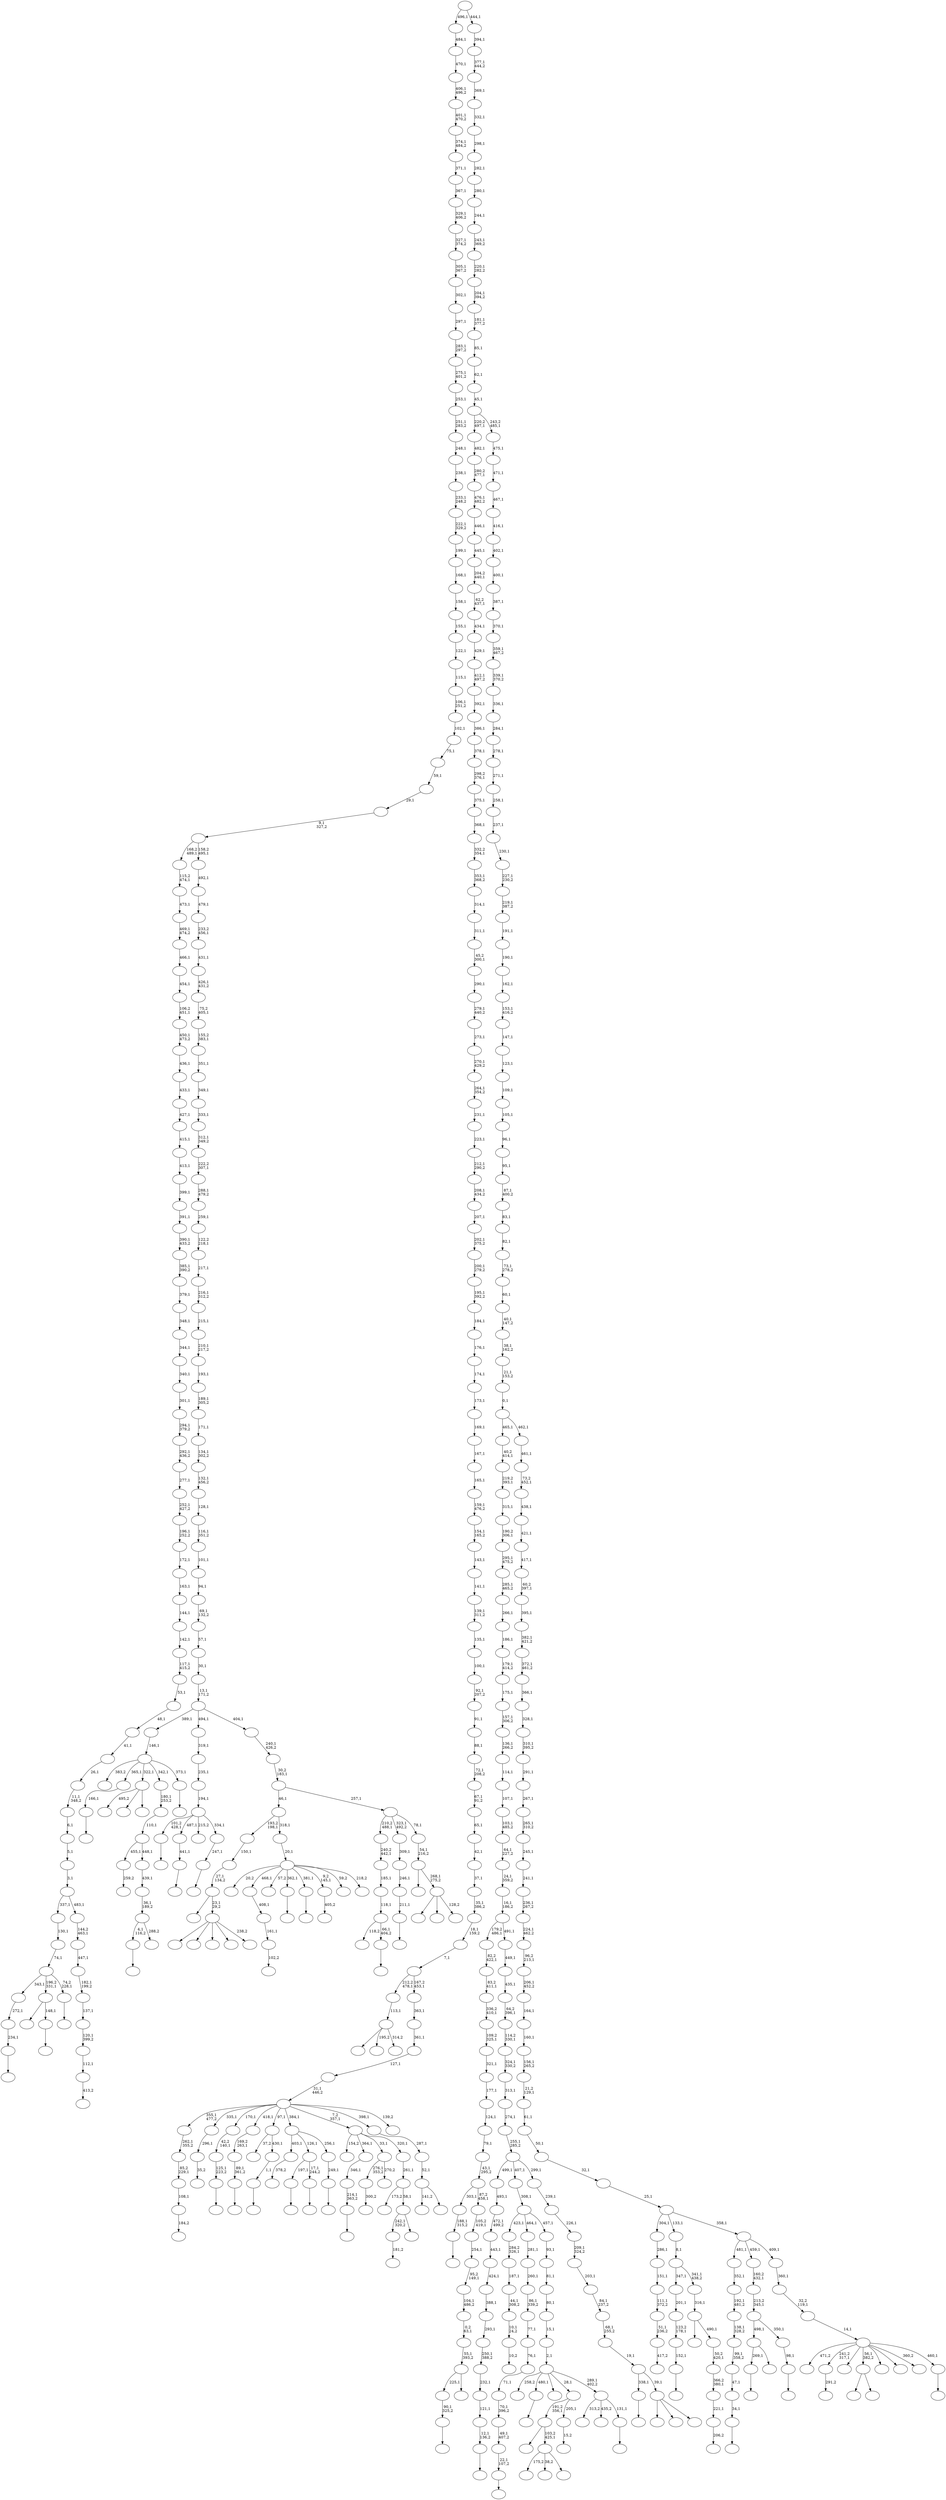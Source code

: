 digraph T {
	600 [label=""]
	599 [label=""]
	598 [label=""]
	597 [label=""]
	596 [label=""]
	595 [label=""]
	594 [label=""]
	593 [label=""]
	592 [label=""]
	591 [label=""]
	590 [label=""]
	589 [label=""]
	588 [label=""]
	587 [label=""]
	586 [label=""]
	585 [label=""]
	584 [label=""]
	583 [label=""]
	582 [label=""]
	581 [label=""]
	580 [label=""]
	579 [label=""]
	578 [label=""]
	577 [label=""]
	576 [label=""]
	575 [label=""]
	574 [label=""]
	573 [label=""]
	572 [label=""]
	571 [label=""]
	570 [label=""]
	569 [label=""]
	568 [label=""]
	567 [label=""]
	566 [label=""]
	565 [label=""]
	564 [label=""]
	563 [label=""]
	562 [label=""]
	561 [label=""]
	560 [label=""]
	559 [label=""]
	558 [label=""]
	557 [label=""]
	556 [label=""]
	555 [label=""]
	554 [label=""]
	553 [label=""]
	552 [label=""]
	551 [label=""]
	550 [label=""]
	549 [label=""]
	548 [label=""]
	547 [label=""]
	546 [label=""]
	545 [label=""]
	544 [label=""]
	543 [label=""]
	542 [label=""]
	541 [label=""]
	540 [label=""]
	539 [label=""]
	538 [label=""]
	537 [label=""]
	536 [label=""]
	535 [label=""]
	534 [label=""]
	533 [label=""]
	532 [label=""]
	531 [label=""]
	530 [label=""]
	529 [label=""]
	528 [label=""]
	527 [label=""]
	526 [label=""]
	525 [label=""]
	524 [label=""]
	523 [label=""]
	522 [label=""]
	521 [label=""]
	520 [label=""]
	519 [label=""]
	518 [label=""]
	517 [label=""]
	516 [label=""]
	515 [label=""]
	514 [label=""]
	513 [label=""]
	512 [label=""]
	511 [label=""]
	510 [label=""]
	509 [label=""]
	508 [label=""]
	507 [label=""]
	506 [label=""]
	505 [label=""]
	504 [label=""]
	503 [label=""]
	502 [label=""]
	501 [label=""]
	500 [label=""]
	499 [label=""]
	498 [label=""]
	497 [label=""]
	496 [label=""]
	495 [label=""]
	494 [label=""]
	493 [label=""]
	492 [label=""]
	491 [label=""]
	490 [label=""]
	489 [label=""]
	488 [label=""]
	487 [label=""]
	486 [label=""]
	485 [label=""]
	484 [label=""]
	483 [label=""]
	482 [label=""]
	481 [label=""]
	480 [label=""]
	479 [label=""]
	478 [label=""]
	477 [label=""]
	476 [label=""]
	475 [label=""]
	474 [label=""]
	473 [label=""]
	472 [label=""]
	471 [label=""]
	470 [label=""]
	469 [label=""]
	468 [label=""]
	467 [label=""]
	466 [label=""]
	465 [label=""]
	464 [label=""]
	463 [label=""]
	462 [label=""]
	461 [label=""]
	460 [label=""]
	459 [label=""]
	458 [label=""]
	457 [label=""]
	456 [label=""]
	455 [label=""]
	454 [label=""]
	453 [label=""]
	452 [label=""]
	451 [label=""]
	450 [label=""]
	449 [label=""]
	448 [label=""]
	447 [label=""]
	446 [label=""]
	445 [label=""]
	444 [label=""]
	443 [label=""]
	442 [label=""]
	441 [label=""]
	440 [label=""]
	439 [label=""]
	438 [label=""]
	437 [label=""]
	436 [label=""]
	435 [label=""]
	434 [label=""]
	433 [label=""]
	432 [label=""]
	431 [label=""]
	430 [label=""]
	429 [label=""]
	428 [label=""]
	427 [label=""]
	426 [label=""]
	425 [label=""]
	424 [label=""]
	423 [label=""]
	422 [label=""]
	421 [label=""]
	420 [label=""]
	419 [label=""]
	418 [label=""]
	417 [label=""]
	416 [label=""]
	415 [label=""]
	414 [label=""]
	413 [label=""]
	412 [label=""]
	411 [label=""]
	410 [label=""]
	409 [label=""]
	408 [label=""]
	407 [label=""]
	406 [label=""]
	405 [label=""]
	404 [label=""]
	403 [label=""]
	402 [label=""]
	401 [label=""]
	400 [label=""]
	399 [label=""]
	398 [label=""]
	397 [label=""]
	396 [label=""]
	395 [label=""]
	394 [label=""]
	393 [label=""]
	392 [label=""]
	391 [label=""]
	390 [label=""]
	389 [label=""]
	388 [label=""]
	387 [label=""]
	386 [label=""]
	385 [label=""]
	384 [label=""]
	383 [label=""]
	382 [label=""]
	381 [label=""]
	380 [label=""]
	379 [label=""]
	378 [label=""]
	377 [label=""]
	376 [label=""]
	375 [label=""]
	374 [label=""]
	373 [label=""]
	372 [label=""]
	371 [label=""]
	370 [label=""]
	369 [label=""]
	368 [label=""]
	367 [label=""]
	366 [label=""]
	365 [label=""]
	364 [label=""]
	363 [label=""]
	362 [label=""]
	361 [label=""]
	360 [label=""]
	359 [label=""]
	358 [label=""]
	357 [label=""]
	356 [label=""]
	355 [label=""]
	354 [label=""]
	353 [label=""]
	352 [label=""]
	351 [label=""]
	350 [label=""]
	349 [label=""]
	348 [label=""]
	347 [label=""]
	346 [label=""]
	345 [label=""]
	344 [label=""]
	343 [label=""]
	342 [label=""]
	341 [label=""]
	340 [label=""]
	339 [label=""]
	338 [label=""]
	337 [label=""]
	336 [label=""]
	335 [label=""]
	334 [label=""]
	333 [label=""]
	332 [label=""]
	331 [label=""]
	330 [label=""]
	329 [label=""]
	328 [label=""]
	327 [label=""]
	326 [label=""]
	325 [label=""]
	324 [label=""]
	323 [label=""]
	322 [label=""]
	321 [label=""]
	320 [label=""]
	319 [label=""]
	318 [label=""]
	317 [label=""]
	316 [label=""]
	315 [label=""]
	314 [label=""]
	313 [label=""]
	312 [label=""]
	311 [label=""]
	310 [label=""]
	309 [label=""]
	308 [label=""]
	307 [label=""]
	306 [label=""]
	305 [label=""]
	304 [label=""]
	303 [label=""]
	302 [label=""]
	301 [label=""]
	300 [label=""]
	299 [label=""]
	298 [label=""]
	297 [label=""]
	296 [label=""]
	295 [label=""]
	294 [label=""]
	293 [label=""]
	292 [label=""]
	291 [label=""]
	290 [label=""]
	289 [label=""]
	288 [label=""]
	287 [label=""]
	286 [label=""]
	285 [label=""]
	284 [label=""]
	283 [label=""]
	282 [label=""]
	281 [label=""]
	280 [label=""]
	279 [label=""]
	278 [label=""]
	277 [label=""]
	276 [label=""]
	275 [label=""]
	274 [label=""]
	273 [label=""]
	272 [label=""]
	271 [label=""]
	270 [label=""]
	269 [label=""]
	268 [label=""]
	267 [label=""]
	266 [label=""]
	265 [label=""]
	264 [label=""]
	263 [label=""]
	262 [label=""]
	261 [label=""]
	260 [label=""]
	259 [label=""]
	258 [label=""]
	257 [label=""]
	256 [label=""]
	255 [label=""]
	254 [label=""]
	253 [label=""]
	252 [label=""]
	251 [label=""]
	250 [label=""]
	249 [label=""]
	248 [label=""]
	247 [label=""]
	246 [label=""]
	245 [label=""]
	244 [label=""]
	243 [label=""]
	242 [label=""]
	241 [label=""]
	240 [label=""]
	239 [label=""]
	238 [label=""]
	237 [label=""]
	236 [label=""]
	235 [label=""]
	234 [label=""]
	233 [label=""]
	232 [label=""]
	231 [label=""]
	230 [label=""]
	229 [label=""]
	228 [label=""]
	227 [label=""]
	226 [label=""]
	225 [label=""]
	224 [label=""]
	223 [label=""]
	222 [label=""]
	221 [label=""]
	220 [label=""]
	219 [label=""]
	218 [label=""]
	217 [label=""]
	216 [label=""]
	215 [label=""]
	214 [label=""]
	213 [label=""]
	212 [label=""]
	211 [label=""]
	210 [label=""]
	209 [label=""]
	208 [label=""]
	207 [label=""]
	206 [label=""]
	205 [label=""]
	204 [label=""]
	203 [label=""]
	202 [label=""]
	201 [label=""]
	200 [label=""]
	199 [label=""]
	198 [label=""]
	197 [label=""]
	196 [label=""]
	195 [label=""]
	194 [label=""]
	193 [label=""]
	192 [label=""]
	191 [label=""]
	190 [label=""]
	189 [label=""]
	188 [label=""]
	187 [label=""]
	186 [label=""]
	185 [label=""]
	184 [label=""]
	183 [label=""]
	182 [label=""]
	181 [label=""]
	180 [label=""]
	179 [label=""]
	178 [label=""]
	177 [label=""]
	176 [label=""]
	175 [label=""]
	174 [label=""]
	173 [label=""]
	172 [label=""]
	171 [label=""]
	170 [label=""]
	169 [label=""]
	168 [label=""]
	167 [label=""]
	166 [label=""]
	165 [label=""]
	164 [label=""]
	163 [label=""]
	162 [label=""]
	161 [label=""]
	160 [label=""]
	159 [label=""]
	158 [label=""]
	157 [label=""]
	156 [label=""]
	155 [label=""]
	154 [label=""]
	153 [label=""]
	152 [label=""]
	151 [label=""]
	150 [label=""]
	149 [label=""]
	148 [label=""]
	147 [label=""]
	146 [label=""]
	145 [label=""]
	144 [label=""]
	143 [label=""]
	142 [label=""]
	141 [label=""]
	140 [label=""]
	139 [label=""]
	138 [label=""]
	137 [label=""]
	136 [label=""]
	135 [label=""]
	134 [label=""]
	133 [label=""]
	132 [label=""]
	131 [label=""]
	130 [label=""]
	129 [label=""]
	128 [label=""]
	127 [label=""]
	126 [label=""]
	125 [label=""]
	124 [label=""]
	123 [label=""]
	122 [label=""]
	121 [label=""]
	120 [label=""]
	119 [label=""]
	118 [label=""]
	117 [label=""]
	116 [label=""]
	115 [label=""]
	114 [label=""]
	113 [label=""]
	112 [label=""]
	111 [label=""]
	110 [label=""]
	109 [label=""]
	108 [label=""]
	107 [label=""]
	106 [label=""]
	105 [label=""]
	104 [label=""]
	103 [label=""]
	102 [label=""]
	101 [label=""]
	100 [label=""]
	99 [label=""]
	98 [label=""]
	97 [label=""]
	96 [label=""]
	95 [label=""]
	94 [label=""]
	93 [label=""]
	92 [label=""]
	91 [label=""]
	90 [label=""]
	89 [label=""]
	88 [label=""]
	87 [label=""]
	86 [label=""]
	85 [label=""]
	84 [label=""]
	83 [label=""]
	82 [label=""]
	81 [label=""]
	80 [label=""]
	79 [label=""]
	78 [label=""]
	77 [label=""]
	76 [label=""]
	75 [label=""]
	74 [label=""]
	73 [label=""]
	72 [label=""]
	71 [label=""]
	70 [label=""]
	69 [label=""]
	68 [label=""]
	67 [label=""]
	66 [label=""]
	65 [label=""]
	64 [label=""]
	63 [label=""]
	62 [label=""]
	61 [label=""]
	60 [label=""]
	59 [label=""]
	58 [label=""]
	57 [label=""]
	56 [label=""]
	55 [label=""]
	54 [label=""]
	53 [label=""]
	52 [label=""]
	51 [label=""]
	50 [label=""]
	49 [label=""]
	48 [label=""]
	47 [label=""]
	46 [label=""]
	45 [label=""]
	44 [label=""]
	43 [label=""]
	42 [label=""]
	41 [label=""]
	40 [label=""]
	39 [label=""]
	38 [label=""]
	37 [label=""]
	36 [label=""]
	35 [label=""]
	34 [label=""]
	33 [label=""]
	32 [label=""]
	31 [label=""]
	30 [label=""]
	29 [label=""]
	28 [label=""]
	27 [label=""]
	26 [label=""]
	25 [label=""]
	24 [label=""]
	23 [label=""]
	22 [label=""]
	21 [label=""]
	20 [label=""]
	19 [label=""]
	18 [label=""]
	17 [label=""]
	16 [label=""]
	15 [label=""]
	14 [label=""]
	13 [label=""]
	12 [label=""]
	11 [label=""]
	10 [label=""]
	9 [label=""]
	8 [label=""]
	7 [label=""]
	6 [label=""]
	5 [label=""]
	4 [label=""]
	3 [label=""]
	2 [label=""]
	1 [label=""]
	0 [label=""]
	598 -> 599 [label=""]
	592 -> 593 [label=""]
	586 -> 587 [label=""]
	585 -> 586 [label="152,1"]
	584 -> 585 [label="123,2\n178,1"]
	583 -> 584 [label="201,1"]
	581 -> 582 [label="184,2"]
	580 -> 581 [label="108,1"]
	579 -> 580 [label="85,2\n229,1"]
	578 -> 579 [label="262,1\n355,2"]
	575 -> 576 [label="35,2"]
	574 -> 575 [label="296,1"]
	572 -> 573 [label=""]
	571 -> 572 [label="125,1\n223,2"]
	570 -> 571 [label="42,2\n140,1"]
	568 -> 569 [label=""]
	566 -> 567 [label="181,2"]
	563 -> 564 [label=""]
	560 -> 568 [label="269,1"]
	560 -> 561 [label=""]
	558 -> 559 [label="259,2"]
	554 -> 555 [label="300,2"]
	551 -> 552 [label=""]
	550 -> 551 [label="188,1\n315,2"]
	548 -> 549 [label="10,2"]
	547 -> 548 [label="10,1\n24,2"]
	546 -> 547 [label="44,1\n308,2"]
	545 -> 546 [label="187,1"]
	544 -> 545 [label="284,2\n326,1"]
	542 -> 543 [label=""]
	541 -> 542 [label="234,1"]
	540 -> 541 [label="272,1"]
	538 -> 539 [label=""]
	537 -> 538 [label="22,1\n107,2"]
	536 -> 537 [label="49,1\n407,2"]
	535 -> 536 [label="70,1\n396,2"]
	534 -> 535 [label="71,1"]
	533 -> 534 [label="76,1"]
	532 -> 533 [label="77,1"]
	531 -> 532 [label="86,1\n339,2"]
	530 -> 531 [label="260,1"]
	529 -> 530 [label="281,1"]
	526 -> 527 [label=""]
	525 -> 526 [label="89,1\n361,2"]
	524 -> 525 [label="169,2\n263,1"]
	522 -> 523 [label=""]
	521 -> 522 [label="214,1\n363,2"]
	520 -> 521 [label="346,1"]
	518 -> 519 [label=""]
	517 -> 518 [label="34,1"]
	516 -> 517 [label="47,1"]
	515 -> 516 [label="99,1\n358,2"]
	514 -> 515 [label="138,1\n328,2"]
	513 -> 514 [label="192,1\n481,2"]
	512 -> 513 [label="352,1"]
	510 -> 511 [label="417,2"]
	509 -> 510 [label="51,1\n236,2"]
	508 -> 509 [label="111,1\n372,2"]
	507 -> 508 [label="151,1"]
	506 -> 507 [label="286,1"]
	504 -> 505 [label="378,2"]
	501 -> 502 [label="102,2"]
	500 -> 501 [label="161,1"]
	499 -> 500 [label="408,1"]
	495 -> 496 [label=""]
	494 -> 598 [label="197,1"]
	494 -> 495 [label="17,1\n244,2"]
	492 -> 493 [label=""]
	491 -> 492 [label="1,1"]
	490 -> 600 [label="37,2"]
	490 -> 491 [label="430,1"]
	486 -> 487 [label=""]
	484 -> 485 [label=""]
	483 -> 484 [label="98,1"]
	482 -> 560 [label="498,1"]
	482 -> 483 [label="350,1"]
	481 -> 482 [label="213,2\n345,1"]
	480 -> 481 [label="160,2\n432,1"]
	477 -> 554 [label="276,1\n353,2"]
	477 -> 478 [label="270,2"]
	475 -> 476 [label=""]
	474 -> 475 [label="249,1"]
	473 -> 504 [label="403,1"]
	473 -> 494 [label="126,1"]
	473 -> 474 [label="256,1"]
	471 -> 472 [label=""]
	470 -> 471 [label="166,1"]
	468 -> 565 [label="495,2"]
	468 -> 553 [label=""]
	468 -> 469 [label=""]
	464 -> 566 [label="242,1\n320,2"]
	464 -> 465 [label=""]
	463 -> 497 [label="173,2"]
	463 -> 464 [label="58,1"]
	462 -> 463 [label="261,1"]
	461 -> 588 [label="154,2"]
	461 -> 520 [label="364,1"]
	461 -> 477 [label="33,1"]
	461 -> 462 [label="320,1"]
	458 -> 528 [label="175,2"]
	458 -> 488 [label="38,2"]
	458 -> 459 [label=""]
	457 -> 591 [label=""]
	457 -> 458 [label="103,2\n425,1"]
	455 -> 456 [label=""]
	454 -> 455 [label="12,1\n136,2"]
	453 -> 454 [label="121,1"]
	452 -> 453 [label="232,1"]
	451 -> 452 [label="250,1\n388,2"]
	450 -> 451 [label="293,1"]
	449 -> 450 [label="388,1"]
	448 -> 449 [label="424,1"]
	447 -> 448 [label="443,1"]
	446 -> 447 [label="472,1\n499,2"]
	445 -> 446 [label="493,1"]
	443 -> 562 [label="141,2"]
	443 -> 444 [label=""]
	442 -> 443 [label="52,1"]
	441 -> 442 [label="287,1"]
	438 -> 439 [label=""]
	436 -> 592 [label="4,1\n116,2"]
	436 -> 437 [label="288,2"]
	435 -> 436 [label="36,1\n189,2"]
	434 -> 435 [label="439,1"]
	433 -> 558 [label="455,1"]
	433 -> 434 [label="448,1"]
	432 -> 433 [label="110,1"]
	431 -> 432 [label="180,1\n253,2"]
	429 -> 430 [label=""]
	428 -> 589 [label="118,2"]
	428 -> 429 [label="66,1\n404,2"]
	427 -> 428 [label="118,1"]
	426 -> 427 [label="185,1"]
	425 -> 426 [label="240,2\n442,1"]
	423 -> 424 [label=""]
	422 -> 489 [label="383,2"]
	422 -> 470 [label="365,1"]
	422 -> 468 [label="322,1"]
	422 -> 431 [label="342,1"]
	422 -> 423 [label="373,1"]
	421 -> 422 [label="146,1"]
	419 -> 420 [label=""]
	417 -> 418 [label="291,2"]
	415 -> 416 [label=""]
	413 -> 414 [label="15,2"]
	412 -> 457 [label="191,2\n356,1"]
	412 -> 413 [label="205,1"]
	410 -> 411 [label=""]
	409 -> 410 [label="441,1"]
	407 -> 503 [label=""]
	407 -> 479 [label="195,2"]
	407 -> 408 [label="314,2"]
	406 -> 407 [label="113,1"]
	404 -> 405 [label=""]
	403 -> 404 [label="211,1"]
	402 -> 403 [label="246,1"]
	401 -> 402 [label="309,1"]
	398 -> 399 [label=""]
	397 -> 557 [label=""]
	397 -> 398 [label="148,1"]
	391 -> 392 [label="405,2"]
	389 -> 393 [label=""]
	389 -> 390 [label=""]
	387 -> 388 [label=""]
	386 -> 595 [label="313,2"]
	386 -> 400 [label="435,2"]
	386 -> 387 [label="131,1"]
	385 -> 577 [label="258,2"]
	385 -> 486 [label="480,1"]
	385 -> 440 [label=""]
	385 -> 412 [label="28,1"]
	385 -> 386 [label="289,1\n402,2"]
	384 -> 385 [label="2,1"]
	383 -> 384 [label="15,1"]
	382 -> 383 [label="80,1"]
	381 -> 382 [label="81,1"]
	380 -> 381 [label="93,1"]
	379 -> 544 [label="423,1"]
	379 -> 529 [label="464,1"]
	379 -> 380 [label="457,1"]
	378 -> 379 [label="308,1"]
	376 -> 377 [label=""]
	375 -> 376 [label="247,1"]
	374 -> 563 [label="101,2\n428,1"]
	374 -> 409 [label="487,1"]
	374 -> 396 [label="215,2"]
	374 -> 375 [label="334,1"]
	373 -> 374 [label="194,1"]
	372 -> 373 [label="235,1"]
	371 -> 372 [label="319,1"]
	369 -> 370 [label=""]
	368 -> 540 [label="343,1"]
	368 -> 397 [label="196,2\n331,1"]
	368 -> 369 [label="74,2\n228,1"]
	367 -> 368 [label="74,1"]
	366 -> 367 [label="130,1"]
	364 -> 365 [label="413,2"]
	363 -> 364 [label="112,1"]
	362 -> 363 [label="120,1\n399,2"]
	361 -> 362 [label="137,1"]
	360 -> 361 [label="182,1\n199,2"]
	359 -> 360 [label="447,1"]
	358 -> 359 [label="144,2\n463,1"]
	357 -> 366 [label="337,1"]
	357 -> 358 [label="483,1"]
	356 -> 357 [label="3,1"]
	355 -> 356 [label="5,1"]
	354 -> 355 [label="6,1"]
	353 -> 354 [label="11,1\n348,2"]
	352 -> 353 [label="26,1"]
	351 -> 352 [label="41,1"]
	350 -> 351 [label="48,1"]
	349 -> 350 [label="53,1"]
	348 -> 349 [label="117,1\n415,2"]
	347 -> 348 [label="142,1"]
	346 -> 347 [label="144,1"]
	345 -> 346 [label="163,1"]
	344 -> 345 [label="172,1"]
	343 -> 344 [label="196,1\n252,2"]
	342 -> 343 [label="252,1\n427,2"]
	341 -> 342 [label="277,1"]
	340 -> 341 [label="292,1\n436,2"]
	339 -> 340 [label="294,1\n379,2"]
	338 -> 339 [label="301,1"]
	337 -> 338 [label="340,1"]
	336 -> 337 [label="344,1"]
	335 -> 336 [label="348,1"]
	334 -> 335 [label="379,1"]
	333 -> 334 [label="385,1\n390,2"]
	332 -> 333 [label="390,1\n433,2"]
	331 -> 332 [label="391,1"]
	330 -> 331 [label="399,1"]
	329 -> 330 [label="413,1"]
	328 -> 329 [label="415,1"]
	327 -> 328 [label="427,1"]
	326 -> 327 [label="433,1"]
	325 -> 326 [label="436,1"]
	324 -> 325 [label="450,1\n473,2"]
	323 -> 324 [label="106,2\n451,1"]
	322 -> 323 [label="454,1"]
	321 -> 322 [label="466,1"]
	320 -> 321 [label="469,1\n474,2"]
	319 -> 320 [label="473,1"]
	318 -> 319 [label="115,2\n474,1"]
	314 -> 315 [label=""]
	313 -> 314 [label="90,1\n325,2"]
	309 -> 310 [label="206,2"]
	308 -> 309 [label="221,1"]
	307 -> 308 [label="366,2\n380,1"]
	306 -> 307 [label="50,2\n420,1"]
	305 -> 596 [label=""]
	305 -> 306 [label="490,1"]
	304 -> 305 [label="316,1"]
	303 -> 583 [label="347,1"]
	303 -> 304 [label="341,1\n438,2"]
	302 -> 303 [label="8,1"]
	298 -> 313 [label="225,1"]
	298 -> 299 [label=""]
	297 -> 298 [label="55,1\n393,2"]
	296 -> 297 [label="0,2\n63,1"]
	295 -> 296 [label="104,1\n486,2"]
	294 -> 295 [label="95,2\n149,1"]
	293 -> 294 [label="254,1"]
	292 -> 293 [label="105,2\n419,1"]
	291 -> 550 [label="303,1"]
	291 -> 292 [label="87,2\n458,1"]
	290 -> 291 [label="43,1\n295,2"]
	289 -> 290 [label="79,1"]
	288 -> 289 [label="124,1"]
	287 -> 288 [label="177,1"]
	286 -> 287 [label="321,1"]
	285 -> 286 [label="109,2\n325,1"]
	284 -> 285 [label="336,2\n410,1"]
	283 -> 284 [label="83,2\n411,1"]
	282 -> 283 [label="82,2\n422,1"]
	280 -> 556 [label=""]
	280 -> 467 [label=""]
	280 -> 466 [label=""]
	280 -> 316 [label=""]
	280 -> 281 [label="238,2"]
	279 -> 394 [label=""]
	279 -> 280 [label="23,1\n29,2"]
	278 -> 279 [label="27,1\n134,2"]
	277 -> 278 [label="150,1"]
	273 -> 317 [label=""]
	273 -> 275 [label=""]
	273 -> 274 [label=""]
	272 -> 415 [label="338,1"]
	272 -> 273 [label="39,1"]
	271 -> 272 [label="19,1"]
	270 -> 271 [label="68,1\n255,2"]
	269 -> 270 [label="84,1\n237,2"]
	268 -> 269 [label="203,1"]
	267 -> 268 [label="209,1\n324,2"]
	266 -> 267 [label="226,1"]
	265 -> 266 [label="239,1"]
	264 -> 445 [label="499,1"]
	264 -> 378 [label="407,1"]
	264 -> 265 [label="299,1"]
	263 -> 264 [label="255,1\n285,2"]
	262 -> 263 [label="274,1"]
	261 -> 262 [label="313,1"]
	260 -> 261 [label="324,1\n330,2"]
	259 -> 260 [label="114,2\n330,1"]
	258 -> 259 [label="64,2\n396,1"]
	257 -> 258 [label="435,1"]
	256 -> 257 [label="449,1"]
	255 -> 282 [label="179,2\n486,1"]
	255 -> 256 [label="491,1"]
	254 -> 255 [label="16,1\n186,2"]
	253 -> 254 [label="24,1\n359,2"]
	252 -> 253 [label="64,1\n227,2"]
	251 -> 252 [label="103,1\n485,2"]
	250 -> 251 [label="107,1"]
	249 -> 250 [label="114,1"]
	248 -> 249 [label="136,1\n266,2"]
	247 -> 248 [label="157,1\n306,2"]
	246 -> 247 [label="175,1"]
	245 -> 246 [label="179,1\n414,2"]
	244 -> 245 [label="186,1"]
	243 -> 244 [label="266,1"]
	242 -> 243 [label="285,1\n465,2"]
	241 -> 242 [label="295,1\n475,2"]
	240 -> 241 [label="190,2\n306,1"]
	239 -> 240 [label="315,1"]
	238 -> 239 [label="219,2\n393,1"]
	237 -> 238 [label="40,2\n414,1"]
	235 -> 594 [label="20,2"]
	235 -> 499 [label="468,1"]
	235 -> 460 [label="57,2"]
	235 -> 438 [label="362,1"]
	235 -> 419 [label="381,1"]
	235 -> 391 [label="9,2\n145,1"]
	235 -> 276 [label="59,2"]
	235 -> 236 [label="218,2"]
	234 -> 235 [label="20,1"]
	233 -> 277 [label="193,2\n198,1"]
	233 -> 234 [label="318,1"]
	231 -> 597 [label=""]
	231 -> 498 [label=""]
	231 -> 232 [label="128,2"]
	230 -> 301 [label=""]
	230 -> 231 [label="268,1\n275,2"]
	229 -> 230 [label="54,1\n216,2"]
	228 -> 425 [label="210,2\n488,1"]
	228 -> 401 [label="323,1\n492,2"]
	228 -> 229 [label="78,1"]
	227 -> 233 [label="46,1"]
	227 -> 228 [label="257,1"]
	226 -> 227 [label="30,2\n183,1"]
	225 -> 226 [label="240,1\n426,2"]
	224 -> 421 [label="389,1"]
	224 -> 371 [label="494,1"]
	224 -> 225 [label="404,1"]
	223 -> 224 [label="13,1\n171,2"]
	222 -> 223 [label="30,1"]
	221 -> 222 [label="57,1"]
	220 -> 221 [label="69,1\n132,2"]
	219 -> 220 [label="94,1"]
	218 -> 219 [label="101,1"]
	217 -> 218 [label="116,1\n351,2"]
	216 -> 217 [label="128,1"]
	215 -> 216 [label="132,1\n456,2"]
	214 -> 215 [label="134,1\n302,2"]
	213 -> 214 [label="171,1"]
	212 -> 213 [label="189,1\n305,2"]
	211 -> 212 [label="193,1"]
	210 -> 211 [label="210,1\n217,2"]
	209 -> 210 [label="215,1"]
	208 -> 209 [label="216,1\n312,2"]
	207 -> 208 [label="217,1"]
	206 -> 207 [label="122,2\n218,1"]
	205 -> 206 [label="259,1"]
	204 -> 205 [label="288,1\n479,2"]
	203 -> 204 [label="222,2\n307,1"]
	202 -> 203 [label="312,1\n349,2"]
	201 -> 202 [label="333,1"]
	200 -> 201 [label="349,1"]
	199 -> 200 [label="351,1"]
	198 -> 199 [label="155,2\n383,1"]
	197 -> 198 [label="75,2\n405,1"]
	196 -> 197 [label="426,1\n431,2"]
	195 -> 196 [label="431,1"]
	194 -> 195 [label="233,2\n456,1"]
	193 -> 194 [label="479,1"]
	192 -> 193 [label="492,1"]
	191 -> 318 [label="168,2\n489,1"]
	191 -> 192 [label="158,2\n495,1"]
	190 -> 191 [label="9,1\n327,2"]
	189 -> 190 [label="29,1"]
	188 -> 189 [label="59,1"]
	187 -> 188 [label="75,1"]
	186 -> 187 [label="102,1"]
	185 -> 186 [label="106,1\n251,2"]
	184 -> 185 [label="115,1"]
	183 -> 184 [label="122,1"]
	182 -> 183 [label="155,1"]
	181 -> 182 [label="158,1"]
	180 -> 181 [label="168,1"]
	179 -> 180 [label="199,1"]
	178 -> 179 [label="222,1\n329,2"]
	177 -> 178 [label="233,1\n248,2"]
	176 -> 177 [label="238,1"]
	175 -> 176 [label="248,1"]
	174 -> 175 [label="251,1\n283,2"]
	173 -> 174 [label="253,1"]
	172 -> 173 [label="275,1\n401,2"]
	171 -> 172 [label="283,1\n297,2"]
	170 -> 171 [label="297,1"]
	169 -> 170 [label="302,1"]
	168 -> 169 [label="305,1\n367,2"]
	167 -> 168 [label="327,1\n374,2"]
	166 -> 167 [label="329,1\n406,2"]
	165 -> 166 [label="367,1"]
	164 -> 165 [label="371,1"]
	163 -> 164 [label="374,1\n484,2"]
	162 -> 163 [label="401,1\n470,2"]
	161 -> 162 [label="406,1\n496,2"]
	160 -> 161 [label="470,1"]
	159 -> 160 [label="484,1"]
	157 -> 578 [label="355,1\n477,2"]
	157 -> 574 [label="335,1"]
	157 -> 570 [label="170,1"]
	157 -> 524 [label="418,1"]
	157 -> 490 [label="97,1"]
	157 -> 473 [label="384,1"]
	157 -> 461 [label="7,2\n357,1"]
	157 -> 441 [label="398,1"]
	157 -> 158 [label="139,2"]
	156 -> 157 [label="31,1\n446,2"]
	155 -> 156 [label="127,1"]
	154 -> 155 [label="361,1"]
	153 -> 154 [label="363,1"]
	152 -> 406 [label="212,2\n478,1"]
	152 -> 153 [label="167,2\n453,1"]
	151 -> 152 [label="7,1"]
	150 -> 151 [label="18,1\n159,2"]
	149 -> 150 [label="35,1\n386,2"]
	148 -> 149 [label="37,1"]
	147 -> 148 [label="42,1"]
	146 -> 147 [label="65,1"]
	145 -> 146 [label="67,1\n91,2"]
	144 -> 145 [label="72,1\n208,2"]
	143 -> 144 [label="88,1"]
	142 -> 143 [label="91,1"]
	141 -> 142 [label="92,1\n207,2"]
	140 -> 141 [label="100,1"]
	139 -> 140 [label="135,1"]
	138 -> 139 [label="139,1\n311,2"]
	137 -> 138 [label="141,1"]
	136 -> 137 [label="143,1"]
	135 -> 136 [label="154,1\n165,2"]
	134 -> 135 [label="159,1\n476,2"]
	133 -> 134 [label="165,1"]
	132 -> 133 [label="167,1"]
	131 -> 132 [label="169,1"]
	130 -> 131 [label="173,1"]
	129 -> 130 [label="174,1"]
	128 -> 129 [label="176,1"]
	127 -> 128 [label="184,1"]
	126 -> 127 [label="195,1\n392,2"]
	125 -> 126 [label="200,1\n279,2"]
	124 -> 125 [label="202,1\n375,2"]
	123 -> 124 [label="207,1"]
	122 -> 123 [label="208,1\n434,2"]
	121 -> 122 [label="212,1\n290,2"]
	120 -> 121 [label="223,1"]
	119 -> 120 [label="231,1"]
	118 -> 119 [label="264,1\n354,2"]
	117 -> 118 [label="270,1\n429,2"]
	116 -> 117 [label="273,1"]
	115 -> 116 [label="279,1\n440,2"]
	114 -> 115 [label="290,1"]
	113 -> 114 [label="45,2\n300,1"]
	112 -> 113 [label="311,1"]
	111 -> 112 [label="314,1"]
	110 -> 111 [label="353,1\n368,2"]
	109 -> 110 [label="332,2\n354,1"]
	108 -> 109 [label="368,1"]
	107 -> 108 [label="375,1"]
	106 -> 107 [label="298,2\n376,1"]
	105 -> 106 [label="378,1"]
	104 -> 105 [label="386,1"]
	103 -> 104 [label="392,1"]
	102 -> 103 [label="412,1\n497,2"]
	101 -> 102 [label="429,1"]
	100 -> 101 [label="434,1"]
	99 -> 100 [label="62,2\n437,1"]
	98 -> 99 [label="204,2\n440,1"]
	97 -> 98 [label="445,1"]
	96 -> 97 [label="446,1"]
	95 -> 96 [label="476,1\n482,2"]
	94 -> 95 [label="280,2\n477,1"]
	93 -> 94 [label="482,1"]
	91 -> 92 [label=""]
	90 -> 590 [label="471,2"]
	90 -> 417 [label="241,2\n317,1"]
	90 -> 395 [label=""]
	90 -> 389 [label="56,1\n382,2"]
	90 -> 312 [label=""]
	90 -> 311 [label=""]
	90 -> 300 [label="360,2"]
	90 -> 91 [label="460,1"]
	89 -> 90 [label="14,1"]
	88 -> 89 [label="32,2\n119,1"]
	87 -> 88 [label="360,1"]
	86 -> 512 [label="481,1"]
	86 -> 480 [label="459,1"]
	86 -> 87 [label="409,1"]
	85 -> 506 [label="304,1"]
	85 -> 302 [label="133,1"]
	85 -> 86 [label="358,1"]
	84 -> 85 [label="25,1"]
	83 -> 84 [label="32,1"]
	82 -> 83 [label="50,1"]
	81 -> 82 [label="61,1"]
	80 -> 81 [label="21,2\n129,1"]
	79 -> 80 [label="156,1\n265,2"]
	78 -> 79 [label="160,1"]
	77 -> 78 [label="164,1"]
	76 -> 77 [label="206,1\n452,2"]
	75 -> 76 [label="96,2\n213,1"]
	74 -> 75 [label="224,1\n462,2"]
	73 -> 74 [label="236,1\n267,2"]
	72 -> 73 [label="241,1"]
	71 -> 72 [label="245,1"]
	70 -> 71 [label="265,1\n310,2"]
	69 -> 70 [label="267,1"]
	68 -> 69 [label="291,1"]
	67 -> 68 [label="310,1\n395,2"]
	66 -> 67 [label="328,1"]
	65 -> 66 [label="366,1"]
	64 -> 65 [label="372,1\n461,2"]
	63 -> 64 [label="382,1\n421,2"]
	62 -> 63 [label="395,1"]
	61 -> 62 [label="60,2\n397,1"]
	60 -> 61 [label="417,1"]
	59 -> 60 [label="421,1"]
	58 -> 59 [label="438,1"]
	57 -> 58 [label="73,2\n452,1"]
	56 -> 57 [label="461,1"]
	55 -> 237 [label="465,1"]
	55 -> 56 [label="462,1"]
	54 -> 55 [label="0,1"]
	53 -> 54 [label="21,1\n153,2"]
	52 -> 53 [label="38,1\n162,2"]
	51 -> 52 [label="40,1\n147,2"]
	50 -> 51 [label="60,1"]
	49 -> 50 [label="73,1\n278,2"]
	48 -> 49 [label="82,1"]
	47 -> 48 [label="83,1"]
	46 -> 47 [label="87,1\n400,2"]
	45 -> 46 [label="95,1"]
	44 -> 45 [label="96,1"]
	43 -> 44 [label="105,1"]
	42 -> 43 [label="109,1"]
	41 -> 42 [label="123,1"]
	40 -> 41 [label="147,1"]
	39 -> 40 [label="153,1\n416,2"]
	38 -> 39 [label="162,1"]
	37 -> 38 [label="190,1"]
	36 -> 37 [label="191,1"]
	35 -> 36 [label="219,1\n387,2"]
	34 -> 35 [label="227,1\n230,2"]
	33 -> 34 [label="230,1"]
	32 -> 33 [label="237,1"]
	31 -> 32 [label="258,1"]
	30 -> 31 [label="271,1"]
	29 -> 30 [label="278,1"]
	28 -> 29 [label="284,1"]
	27 -> 28 [label="336,1"]
	26 -> 27 [label="339,1\n370,2"]
	25 -> 26 [label="359,1\n467,2"]
	24 -> 25 [label="370,1"]
	23 -> 24 [label="387,1"]
	22 -> 23 [label="400,1"]
	21 -> 22 [label="402,1"]
	20 -> 21 [label="416,1"]
	19 -> 20 [label="467,1"]
	18 -> 19 [label="471,1"]
	17 -> 18 [label="475,1"]
	16 -> 93 [label="220,2\n497,1"]
	16 -> 17 [label="243,2\n485,1"]
	15 -> 16 [label="45,1"]
	14 -> 15 [label="62,1"]
	13 -> 14 [label="85,1"]
	12 -> 13 [label="181,1\n377,2"]
	11 -> 12 [label="204,1\n394,2"]
	10 -> 11 [label="220,1\n282,2"]
	9 -> 10 [label="243,1\n369,2"]
	8 -> 9 [label="244,1"]
	7 -> 8 [label="280,1"]
	6 -> 7 [label="282,1"]
	5 -> 6 [label="298,1"]
	4 -> 5 [label="332,1"]
	3 -> 4 [label="369,1"]
	2 -> 3 [label="377,1\n444,2"]
	1 -> 2 [label="394,1"]
	0 -> 159 [label="496,1"]
	0 -> 1 [label="444,1"]
}
